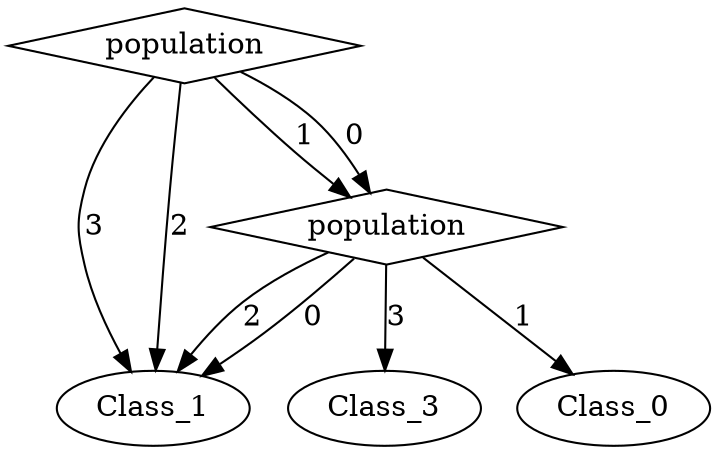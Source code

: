 digraph {
node [label=Class_3,style=""] Class_3
node [label=Class_1,style=""] Class_1
node [label=Class_0,style=""] Class_0
node [label=Class_1,style=""] Class_1
node [label=Class_1,style=""] Class_1
node [label=Class_1,style=""] Class_1
node [label=population,shape="diamond",style=""] 1
node [label=population,shape="diamond",style=""] 0

1 -> Class_3 [label="3"]
1 -> Class_1 [label="2"]
1 -> Class_0 [label="1"]
1 -> Class_1 [label="0"]
0 -> Class_1 [label="3"]
0 -> Class_1 [label="2"]
0 -> 1 [label="1"]
0 -> 1 [label="0"]
}
